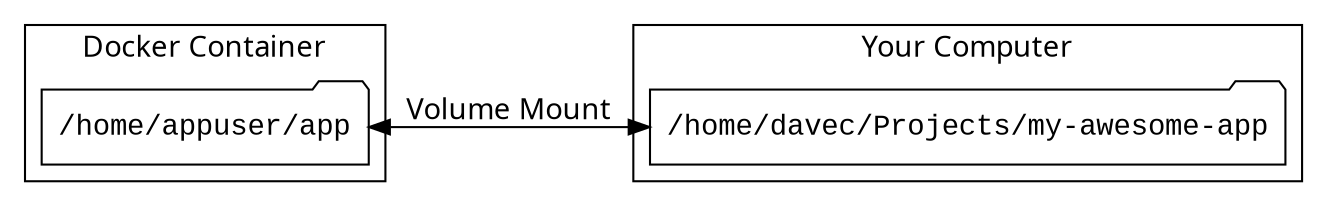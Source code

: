 digraph G {
  
  rankdir="LR"
  subgraph cluster_docker {
      label = "Docker Container"
      fontname="Avenir"
      
      MountedDir
  }
  subgraph cluster_host {
      label = "Your Computer"
      fontname="Avenir"
      
      SourceDir
  }
 
  MountedDir -> SourceDir [dir=both label="Volume Mount" fontname="Avenir"]
  MountedDir[shape=folder fontname="Courier New" label="/home/appuser/app"]
  SourceDir[shape=folder  fontname="Courier New" label="/home/davec/Projects/my-awesome-app"]
 
 
}
